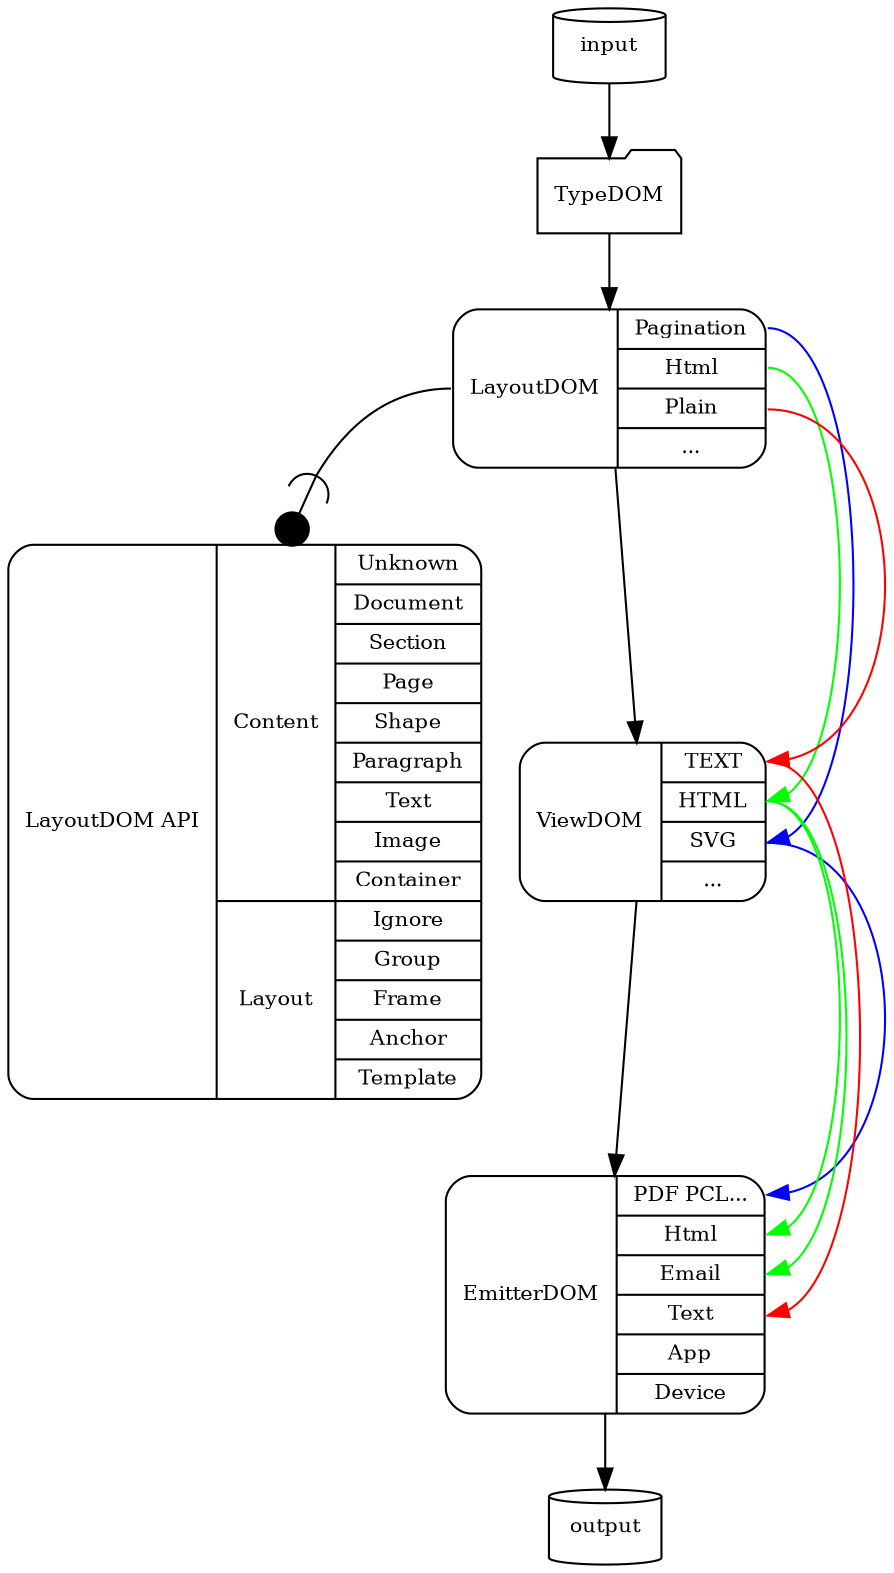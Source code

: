 digraph G {
    splines=true
    compound=true
    Node[shape=folder fontsize=10]
    fontsize=10
    fontcolor=transparent
    /* Entities */
    input,output[shape=cylinder]

    TypeDOM
    LayoutDOM[shape=Mrecord label="LayoutDOM|{<page>Pagination|<html>Html|<text>Plain|...}"]
    ViewDOM[shape=Mrecord label="ViewDOM|{<text>TEXT|<html>HTML|<svg>SVG|...}"]
    EmitterDOM[shape=Mrecord label="EmitterDOM|{<page>PDF PCL...|<html>Html|<email>Email|<text>Text|App|Device}"]
    
    /* Relationships */
    input->TypeDOM
    TypeDOM->LayoutDOM
    LayoutDOM->ViewDOM
    ViewDOM->EmitterDOM
    EmitterDOM->output

    subgraph{
        LayoutDOM:page:e->ViewDOM:svg:e->EmitterDOM:page:e[color=blue]
        LayoutDOM:html:e->ViewDOM:html:e->EmitterDOM:html:e,EmitterDOM:email:e[color=green]
        LayoutDOM:text:e->ViewDOM:text:e->EmitterDOM:text:e[color=red]
    }
    /* Ranks */
    { rank=same };

    LayoutDOMAPI[shape=Mrecord label="LayoutDOM API|{{Content|{Unknown|Document|Section|Page|Shape|Paragraph|Text|Image|Container}}|{Layout|{Ignore|Group|Frame|Anchor|Template}}}"]

    LayoutDOM:w->LayoutDOMAPI[arrowsize=2 arrowhead=doticurve arrowtail=curve]
}